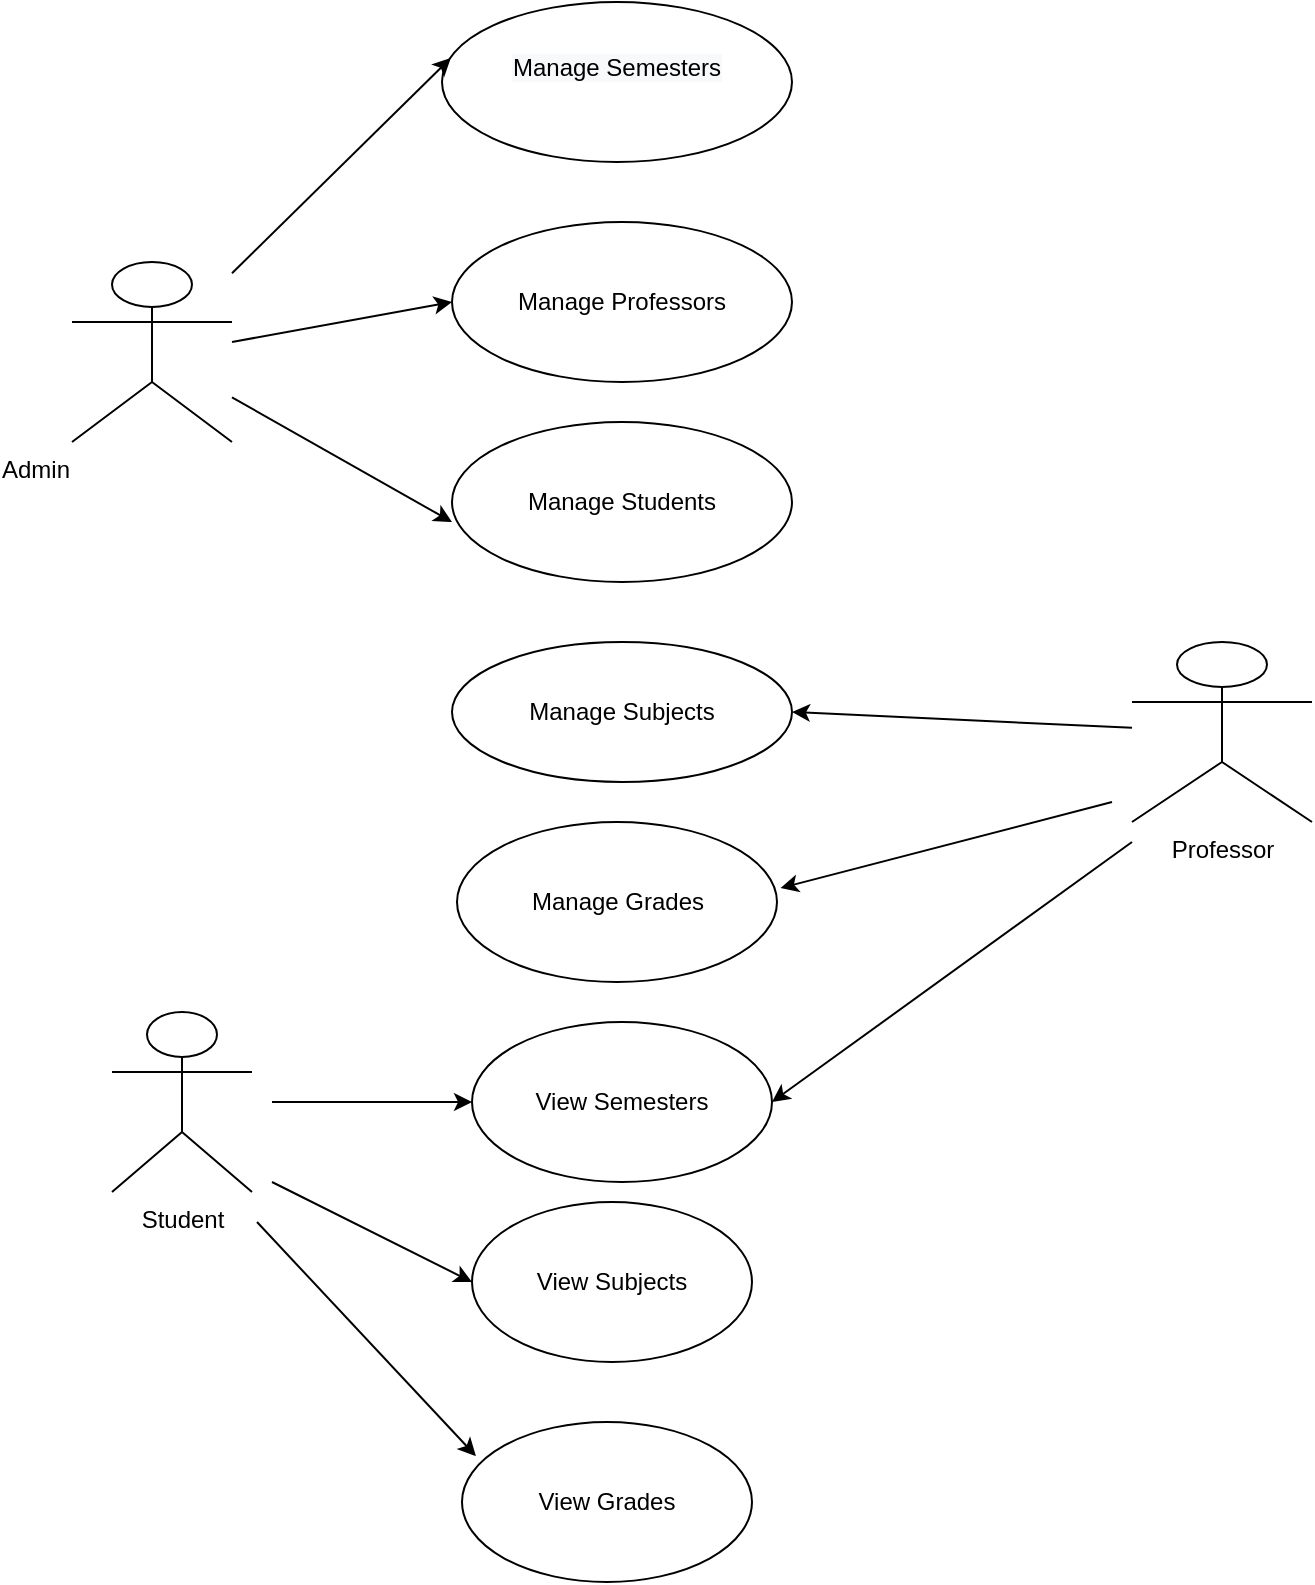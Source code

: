 <mxfile version="20.2.2" type="github">
  <diagram id="0_ErZN5WA0W29r6_q3-Z" name="Page-1">
    <mxGraphModel dx="1381" dy="795" grid="1" gridSize="10" guides="1" tooltips="1" connect="1" arrows="1" fold="1" page="1" pageScale="1" pageWidth="850" pageHeight="1100" math="0" shadow="0">
      <root>
        <mxCell id="0" />
        <mxCell id="1" parent="0" />
        <mxCell id="8udPuZZa-RVb5TZ7qEcf-2" value="&#xa;&lt;span style=&quot;color: rgb(0, 0, 0); font-family: Helvetica; font-size: 12px; font-style: normal; font-variant-ligatures: normal; font-variant-caps: normal; font-weight: 400; letter-spacing: normal; orphans: 2; text-align: center; text-indent: 0px; text-transform: none; widows: 2; word-spacing: 0px; -webkit-text-stroke-width: 0px; background-color: rgb(248, 249, 250); text-decoration-thickness: initial; text-decoration-style: initial; text-decoration-color: initial; float: none; display: inline !important;&quot;&gt;Manage Semesters&lt;/span&gt;&#xa;&#xa;" style="ellipse;whiteSpace=wrap;html=1;" vertex="1" parent="1">
          <mxGeometry x="275" y="30" width="175" height="80" as="geometry" />
        </mxCell>
        <mxCell id="8udPuZZa-RVb5TZ7qEcf-3" value="View Grades" style="ellipse;whiteSpace=wrap;html=1;" vertex="1" parent="1">
          <mxGeometry x="285" y="740" width="145" height="80" as="geometry" />
        </mxCell>
        <mxCell id="8udPuZZa-RVb5TZ7qEcf-4" value="Manage Professors" style="ellipse;whiteSpace=wrap;html=1;" vertex="1" parent="1">
          <mxGeometry x="280" y="140" width="170" height="80" as="geometry" />
        </mxCell>
        <mxCell id="8udPuZZa-RVb5TZ7qEcf-5" value="View Subjects" style="ellipse;whiteSpace=wrap;html=1;" vertex="1" parent="1">
          <mxGeometry x="290" y="630" width="140" height="80" as="geometry" />
        </mxCell>
        <mxCell id="8udPuZZa-RVb5TZ7qEcf-6" value="Manage Grades" style="ellipse;whiteSpace=wrap;html=1;" vertex="1" parent="1">
          <mxGeometry x="282.5" y="440" width="160" height="80" as="geometry" />
        </mxCell>
        <mxCell id="8udPuZZa-RVb5TZ7qEcf-7" value="Manage Subjects" style="ellipse;whiteSpace=wrap;html=1;" vertex="1" parent="1">
          <mxGeometry x="280" y="350" width="170" height="70" as="geometry" />
        </mxCell>
        <mxCell id="8udPuZZa-RVb5TZ7qEcf-9" value="Admin" style="shape=umlActor;verticalLabelPosition=bottom;verticalAlign=top;html=1;outlineConnect=0;labelPosition=left;align=right;" vertex="1" parent="1">
          <mxGeometry x="90" y="160" width="80" height="90" as="geometry" />
        </mxCell>
        <mxCell id="8udPuZZa-RVb5TZ7qEcf-10" value="Professor&lt;br&gt;" style="shape=umlActor;verticalLabelPosition=bottom;verticalAlign=top;html=1;outlineConnect=0;" vertex="1" parent="1">
          <mxGeometry x="620" y="350" width="90" height="90" as="geometry" />
        </mxCell>
        <mxCell id="8udPuZZa-RVb5TZ7qEcf-13" value="Student" style="shape=umlActor;verticalLabelPosition=bottom;verticalAlign=top;html=1;outlineConnect=0;" vertex="1" parent="1">
          <mxGeometry x="110" y="535" width="70" height="90" as="geometry" />
        </mxCell>
        <mxCell id="8udPuZZa-RVb5TZ7qEcf-18" value="" style="endArrow=classic;html=1;rounded=0;entryX=0;entryY=0.5;entryDx=0;entryDy=0;" edge="1" parent="1" target="8udPuZZa-RVb5TZ7qEcf-4">
          <mxGeometry width="50" height="50" relative="1" as="geometry">
            <mxPoint x="170" y="200" as="sourcePoint" />
            <mxPoint x="220" y="150" as="targetPoint" />
          </mxGeometry>
        </mxCell>
        <mxCell id="8udPuZZa-RVb5TZ7qEcf-20" value="" style="endArrow=classic;html=1;rounded=0;entryX=0.025;entryY=0.35;entryDx=0;entryDy=0;entryPerimeter=0;" edge="1" parent="1" source="8udPuZZa-RVb5TZ7qEcf-9" target="8udPuZZa-RVb5TZ7qEcf-2">
          <mxGeometry width="50" height="50" relative="1" as="geometry">
            <mxPoint x="400" y="530" as="sourcePoint" />
            <mxPoint x="450" y="480" as="targetPoint" />
          </mxGeometry>
        </mxCell>
        <mxCell id="8udPuZZa-RVb5TZ7qEcf-23" value="" style="endArrow=classic;html=1;rounded=0;entryX=1;entryY=0.5;entryDx=0;entryDy=0;" edge="1" parent="1" source="8udPuZZa-RVb5TZ7qEcf-10" target="8udPuZZa-RVb5TZ7qEcf-7">
          <mxGeometry width="50" height="50" relative="1" as="geometry">
            <mxPoint x="400" y="530" as="sourcePoint" />
            <mxPoint x="450" y="480" as="targetPoint" />
          </mxGeometry>
        </mxCell>
        <mxCell id="8udPuZZa-RVb5TZ7qEcf-24" value="" style="endArrow=classic;html=1;rounded=0;entryX=1.011;entryY=0.413;entryDx=0;entryDy=0;entryPerimeter=0;" edge="1" parent="1" target="8udPuZZa-RVb5TZ7qEcf-6">
          <mxGeometry width="50" height="50" relative="1" as="geometry">
            <mxPoint x="610" y="430" as="sourcePoint" />
            <mxPoint x="480" y="470" as="targetPoint" />
          </mxGeometry>
        </mxCell>
        <mxCell id="8udPuZZa-RVb5TZ7qEcf-25" value="" style="endArrow=classic;html=1;rounded=0;" edge="1" parent="1">
          <mxGeometry width="50" height="50" relative="1" as="geometry">
            <mxPoint x="190" y="580" as="sourcePoint" />
            <mxPoint x="290" y="580" as="targetPoint" />
          </mxGeometry>
        </mxCell>
        <mxCell id="8udPuZZa-RVb5TZ7qEcf-28" value="" style="endArrow=classic;html=1;rounded=0;" edge="1" parent="1">
          <mxGeometry width="50" height="50" relative="1" as="geometry">
            <mxPoint x="190" y="620" as="sourcePoint" />
            <mxPoint x="290" y="670" as="targetPoint" />
          </mxGeometry>
        </mxCell>
        <mxCell id="8udPuZZa-RVb5TZ7qEcf-29" value="Manage Students" style="ellipse;whiteSpace=wrap;html=1;" vertex="1" parent="1">
          <mxGeometry x="280" y="240" width="170" height="80" as="geometry" />
        </mxCell>
        <mxCell id="8udPuZZa-RVb5TZ7qEcf-31" value="" style="endArrow=classic;html=1;rounded=0;entryX=0;entryY=0.625;entryDx=0;entryDy=0;entryPerimeter=0;" edge="1" parent="1" source="8udPuZZa-RVb5TZ7qEcf-9" target="8udPuZZa-RVb5TZ7qEcf-29">
          <mxGeometry width="50" height="50" relative="1" as="geometry">
            <mxPoint x="400" y="430" as="sourcePoint" />
            <mxPoint x="210" y="120" as="targetPoint" />
          </mxGeometry>
        </mxCell>
        <mxCell id="8udPuZZa-RVb5TZ7qEcf-32" value="View Semesters" style="ellipse;whiteSpace=wrap;html=1;" vertex="1" parent="1">
          <mxGeometry x="290" y="540" width="150" height="80" as="geometry" />
        </mxCell>
        <mxCell id="8udPuZZa-RVb5TZ7qEcf-33" value="" style="endArrow=classic;html=1;rounded=0;entryX=1;entryY=0.5;entryDx=0;entryDy=0;" edge="1" parent="1" target="8udPuZZa-RVb5TZ7qEcf-32">
          <mxGeometry width="50" height="50" relative="1" as="geometry">
            <mxPoint x="620" y="450" as="sourcePoint" />
            <mxPoint x="570" y="500" as="targetPoint" />
          </mxGeometry>
        </mxCell>
        <mxCell id="8udPuZZa-RVb5TZ7qEcf-35" value="" style="endArrow=classic;html=1;rounded=0;entryX=0.048;entryY=0.213;entryDx=0;entryDy=0;entryPerimeter=0;" edge="1" parent="1" target="8udPuZZa-RVb5TZ7qEcf-3">
          <mxGeometry width="50" height="50" relative="1" as="geometry">
            <mxPoint x="182.5" y="640" as="sourcePoint" />
            <mxPoint x="283" y="750" as="targetPoint" />
            <Array as="points" />
          </mxGeometry>
        </mxCell>
      </root>
    </mxGraphModel>
  </diagram>
</mxfile>
